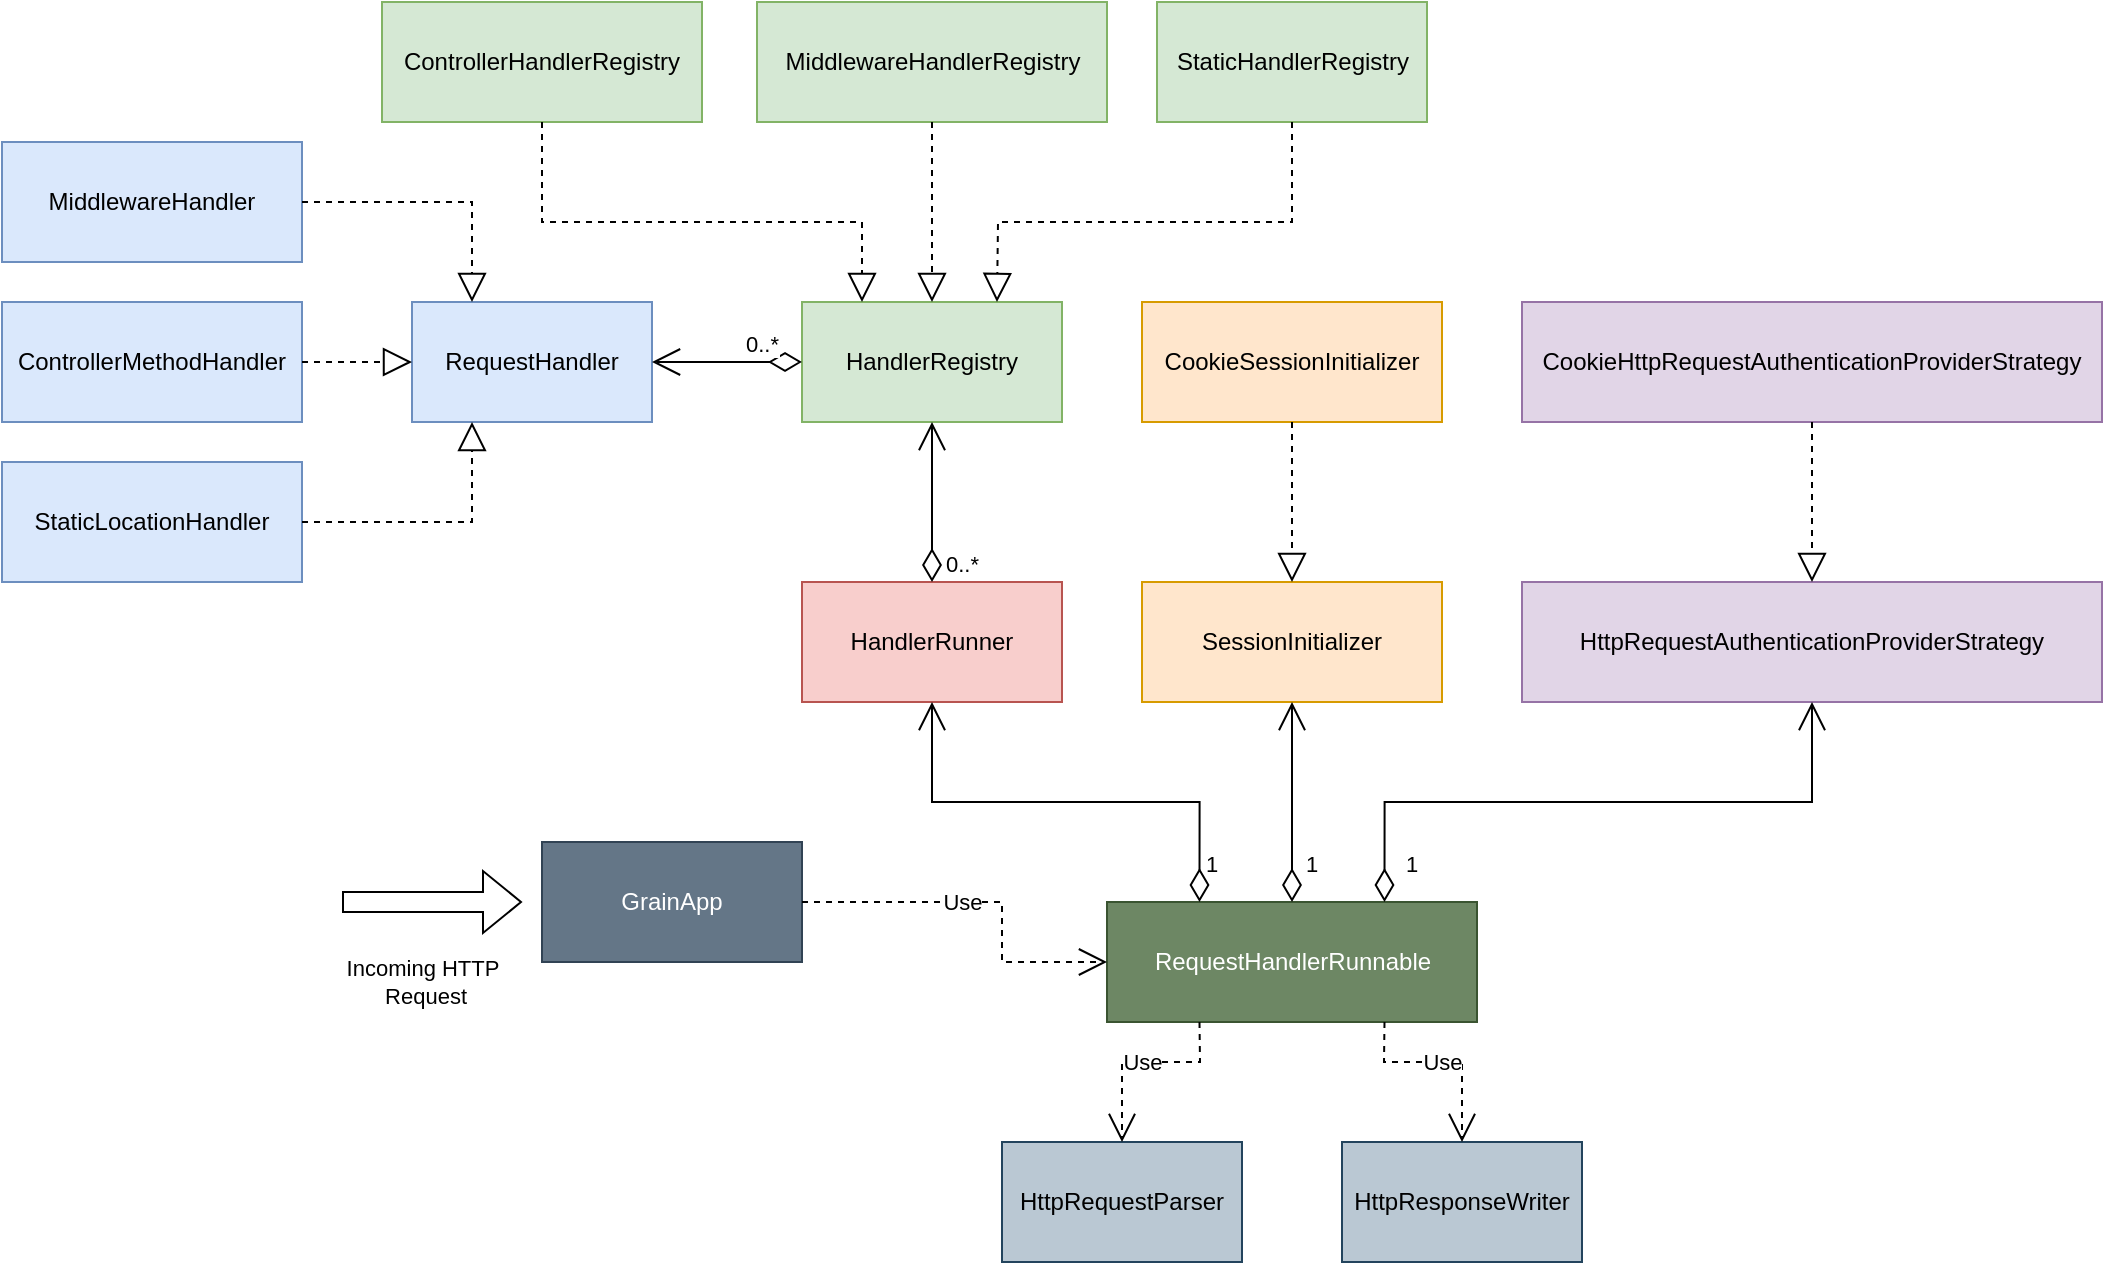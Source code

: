 <mxfile version="20.4.1" type="device"><diagram id="QOPNewncNjG4JPw31x6B" name="Page-1"><mxGraphModel dx="1998" dy="1679" grid="1" gridSize="10" guides="1" tooltips="1" connect="1" arrows="1" fold="1" page="1" pageScale="1" pageWidth="850" pageHeight="1100" math="0" shadow="0"><root><mxCell id="0"/><mxCell id="1" parent="0"/><mxCell id="mrPN6nyuaI58hG2IlBpI-1" value="GrainApp" style="rounded=0;whiteSpace=wrap;html=1;fillColor=#647687;fontColor=#ffffff;strokeColor=#314354;" vertex="1" parent="1"><mxGeometry x="200" y="240" width="130" height="60" as="geometry"/></mxCell><mxCell id="mrPN6nyuaI58hG2IlBpI-2" value="RequestHandlerRunnable" style="rounded=0;whiteSpace=wrap;html=1;fillColor=#6d8764;fontColor=#ffffff;strokeColor=#3A5431;" vertex="1" parent="1"><mxGeometry x="482.5" y="270" width="185" height="60" as="geometry"/></mxCell><mxCell id="mrPN6nyuaI58hG2IlBpI-3" value="HandlerRunner" style="rounded=0;whiteSpace=wrap;html=1;fillColor=#f8cecc;strokeColor=#b85450;" vertex="1" parent="1"><mxGeometry x="330" y="110" width="130" height="60" as="geometry"/></mxCell><mxCell id="mrPN6nyuaI58hG2IlBpI-4" value="HandlerRegistry" style="rounded=0;whiteSpace=wrap;html=1;fillColor=#d5e8d4;strokeColor=#82b366;" vertex="1" parent="1"><mxGeometry x="330" y="-30" width="130" height="60" as="geometry"/></mxCell><mxCell id="mrPN6nyuaI58hG2IlBpI-5" value="ControllerHandlerRegistry" style="rounded=0;whiteSpace=wrap;html=1;fillColor=#d5e8d4;strokeColor=#82b366;" vertex="1" parent="1"><mxGeometry x="120" y="-180" width="160" height="60" as="geometry"/></mxCell><mxCell id="mrPN6nyuaI58hG2IlBpI-6" value="MiddlewareHandlerRegistry" style="rounded=0;whiteSpace=wrap;html=1;fillColor=#d5e8d4;strokeColor=#82b366;" vertex="1" parent="1"><mxGeometry x="307.5" y="-180" width="175" height="60" as="geometry"/></mxCell><mxCell id="mrPN6nyuaI58hG2IlBpI-7" value="StaticHandlerRegistry" style="rounded=0;whiteSpace=wrap;html=1;fillColor=#d5e8d4;strokeColor=#82b366;" vertex="1" parent="1"><mxGeometry x="507.5" y="-180" width="135" height="60" as="geometry"/></mxCell><mxCell id="mrPN6nyuaI58hG2IlBpI-8" value="RequestHandler" style="rounded=0;whiteSpace=wrap;html=1;fillColor=#dae8fc;strokeColor=#6c8ebf;" vertex="1" parent="1"><mxGeometry x="135" y="-30" width="120" height="60" as="geometry"/></mxCell><mxCell id="mrPN6nyuaI58hG2IlBpI-9" value="SessionInitializer" style="rounded=0;whiteSpace=wrap;html=1;fillColor=#ffe6cc;strokeColor=#d79b00;" vertex="1" parent="1"><mxGeometry x="500" y="110" width="150" height="60" as="geometry"/></mxCell><mxCell id="mrPN6nyuaI58hG2IlBpI-10" value="CookieSessionInitializer" style="rounded=0;whiteSpace=wrap;html=1;fillColor=#ffe6cc;strokeColor=#d79b00;" vertex="1" parent="1"><mxGeometry x="500" y="-30" width="150" height="60" as="geometry"/></mxCell><mxCell id="mrPN6nyuaI58hG2IlBpI-11" value="HttpRequestAuthenticationProviderStrategy" style="rounded=0;whiteSpace=wrap;html=1;fillColor=#e1d5e7;strokeColor=#9673a6;" vertex="1" parent="1"><mxGeometry x="690" y="110" width="290" height="60" as="geometry"/></mxCell><mxCell id="mrPN6nyuaI58hG2IlBpI-12" value="CookieHttpRequestAuthenticationProviderStrategy" style="rounded=0;whiteSpace=wrap;html=1;fillColor=#e1d5e7;strokeColor=#9673a6;" vertex="1" parent="1"><mxGeometry x="690" y="-30" width="290" height="60" as="geometry"/></mxCell><mxCell id="mrPN6nyuaI58hG2IlBpI-13" value="MiddlewareHandler" style="rounded=0;whiteSpace=wrap;html=1;fillColor=#dae8fc;strokeColor=#6c8ebf;" vertex="1" parent="1"><mxGeometry x="-70" y="-110" width="150" height="60" as="geometry"/></mxCell><mxCell id="mrPN6nyuaI58hG2IlBpI-14" value="ControllerMethodHandler" style="rounded=0;whiteSpace=wrap;html=1;fillColor=#dae8fc;strokeColor=#6c8ebf;" vertex="1" parent="1"><mxGeometry x="-70" y="-30" width="150" height="60" as="geometry"/></mxCell><mxCell id="mrPN6nyuaI58hG2IlBpI-15" value="StaticLocationHandler" style="rounded=0;whiteSpace=wrap;html=1;fillColor=#dae8fc;strokeColor=#6c8ebf;" vertex="1" parent="1"><mxGeometry x="-70" y="50" width="150" height="60" as="geometry"/></mxCell><mxCell id="mrPN6nyuaI58hG2IlBpI-16" value="0..*" style="endArrow=open;html=1;endSize=12;startArrow=diamondThin;startSize=14;startFill=0;edgeStyle=orthogonalEdgeStyle;align=left;verticalAlign=bottom;rounded=0;exitX=0;exitY=0.5;exitDx=0;exitDy=0;entryX=1;entryY=0.5;entryDx=0;entryDy=0;" edge="1" parent="1" source="mrPN6nyuaI58hG2IlBpI-4" target="mrPN6nyuaI58hG2IlBpI-8"><mxGeometry x="-0.2" relative="1" as="geometry"><mxPoint x="270" y="180" as="sourcePoint"/><mxPoint x="430" y="180" as="targetPoint"/><mxPoint as="offset"/></mxGeometry></mxCell><mxCell id="mrPN6nyuaI58hG2IlBpI-26" value="" style="endArrow=block;dashed=1;endFill=0;endSize=12;html=1;rounded=0;exitX=1;exitY=0.5;exitDx=0;exitDy=0;entryX=0.25;entryY=1;entryDx=0;entryDy=0;" edge="1" parent="1" source="mrPN6nyuaI58hG2IlBpI-15" target="mrPN6nyuaI58hG2IlBpI-8"><mxGeometry width="160" relative="1" as="geometry"><mxPoint x="270" y="80" as="sourcePoint"/><mxPoint x="430" y="80" as="targetPoint"/><Array as="points"><mxPoint x="165" y="80"/></Array></mxGeometry></mxCell><mxCell id="mrPN6nyuaI58hG2IlBpI-27" value="" style="endArrow=block;dashed=1;endFill=0;endSize=12;html=1;rounded=0;exitX=1;exitY=0.5;exitDx=0;exitDy=0;entryX=0;entryY=0.5;entryDx=0;entryDy=0;" edge="1" parent="1" source="mrPN6nyuaI58hG2IlBpI-14" target="mrPN6nyuaI58hG2IlBpI-8"><mxGeometry width="160" relative="1" as="geometry"><mxPoint x="270" y="80" as="sourcePoint"/><mxPoint x="430" y="80" as="targetPoint"/></mxGeometry></mxCell><mxCell id="mrPN6nyuaI58hG2IlBpI-28" value="" style="endArrow=block;dashed=1;endFill=0;endSize=12;html=1;rounded=0;exitX=1;exitY=0.5;exitDx=0;exitDy=0;entryX=0.25;entryY=0;entryDx=0;entryDy=0;" edge="1" parent="1" source="mrPN6nyuaI58hG2IlBpI-13" target="mrPN6nyuaI58hG2IlBpI-8"><mxGeometry width="160" relative="1" as="geometry"><mxPoint x="270" y="80" as="sourcePoint"/><mxPoint x="430" y="80" as="targetPoint"/><Array as="points"><mxPoint x="165" y="-80"/></Array></mxGeometry></mxCell><mxCell id="mrPN6nyuaI58hG2IlBpI-34" value="" style="endArrow=block;dashed=1;endFill=0;endSize=12;html=1;rounded=0;exitX=0.5;exitY=1;exitDx=0;exitDy=0;" edge="1" parent="1" source="mrPN6nyuaI58hG2IlBpI-5"><mxGeometry width="160" relative="1" as="geometry"><mxPoint x="180" y="-130" as="sourcePoint"/><mxPoint x="360" y="-30" as="targetPoint"/><Array as="points"><mxPoint x="200" y="-70"/><mxPoint x="360" y="-70"/></Array></mxGeometry></mxCell><mxCell id="mrPN6nyuaI58hG2IlBpI-35" value="" style="endArrow=block;dashed=1;endFill=0;endSize=12;html=1;rounded=0;exitX=0.5;exitY=1;exitDx=0;exitDy=0;entryX=0.5;entryY=0;entryDx=0;entryDy=0;" edge="1" parent="1" source="mrPN6nyuaI58hG2IlBpI-6" target="mrPN6nyuaI58hG2IlBpI-4"><mxGeometry width="160" relative="1" as="geometry"><mxPoint x="270" y="80" as="sourcePoint"/><mxPoint x="430" y="80" as="targetPoint"/></mxGeometry></mxCell><mxCell id="mrPN6nyuaI58hG2IlBpI-37" value="" style="endArrow=block;dashed=1;endFill=0;endSize=12;html=1;rounded=0;exitX=0.5;exitY=1;exitDx=0;exitDy=0;entryX=0.75;entryY=0;entryDx=0;entryDy=0;" edge="1" parent="1" source="mrPN6nyuaI58hG2IlBpI-7" target="mrPN6nyuaI58hG2IlBpI-4"><mxGeometry width="160" relative="1" as="geometry"><mxPoint x="270" y="80" as="sourcePoint"/><mxPoint x="430" y="80" as="targetPoint"/><Array as="points"><mxPoint x="575" y="-70"/><mxPoint x="428" y="-70"/></Array></mxGeometry></mxCell><mxCell id="mrPN6nyuaI58hG2IlBpI-39" value="0..*" style="endArrow=open;html=1;endSize=12;startArrow=diamondThin;startSize=14;startFill=0;edgeStyle=orthogonalEdgeStyle;align=left;verticalAlign=bottom;rounded=0;exitX=0.5;exitY=0;exitDx=0;exitDy=0;entryX=0.5;entryY=1;entryDx=0;entryDy=0;" edge="1" parent="1" source="mrPN6nyuaI58hG2IlBpI-3" target="mrPN6nyuaI58hG2IlBpI-4"><mxGeometry x="-1" y="-5" relative="1" as="geometry"><mxPoint x="270" y="80" as="sourcePoint"/><mxPoint x="430" y="80" as="targetPoint"/><mxPoint as="offset"/></mxGeometry></mxCell><mxCell id="mrPN6nyuaI58hG2IlBpI-41" value="" style="endArrow=block;dashed=1;endFill=0;endSize=12;html=1;rounded=0;exitX=0.5;exitY=1;exitDx=0;exitDy=0;" edge="1" parent="1" source="mrPN6nyuaI58hG2IlBpI-10" target="mrPN6nyuaI58hG2IlBpI-9"><mxGeometry width="160" relative="1" as="geometry"><mxPoint x="270" y="80" as="sourcePoint"/><mxPoint x="430" y="80" as="targetPoint"/></mxGeometry></mxCell><mxCell id="mrPN6nyuaI58hG2IlBpI-43" value="" style="endArrow=block;dashed=1;endFill=0;endSize=12;html=1;rounded=0;exitX=0.5;exitY=1;exitDx=0;exitDy=0;entryX=0.5;entryY=0;entryDx=0;entryDy=0;" edge="1" parent="1" source="mrPN6nyuaI58hG2IlBpI-12" target="mrPN6nyuaI58hG2IlBpI-11"><mxGeometry width="160" relative="1" as="geometry"><mxPoint x="270" y="80" as="sourcePoint"/><mxPoint x="430" y="80" as="targetPoint"/></mxGeometry></mxCell><mxCell id="mrPN6nyuaI58hG2IlBpI-49" value="Use" style="endArrow=open;endSize=12;dashed=1;html=1;rounded=0;exitX=1;exitY=0.5;exitDx=0;exitDy=0;entryX=0;entryY=0.5;entryDx=0;entryDy=0;" edge="1" parent="1" source="mrPN6nyuaI58hG2IlBpI-1" target="mrPN6nyuaI58hG2IlBpI-2"><mxGeometry x="-0.123" width="160" relative="1" as="geometry"><mxPoint x="347.5" y="270" as="sourcePoint"/><mxPoint x="507.5" y="270" as="targetPoint"/><Array as="points"><mxPoint x="430" y="270"/><mxPoint x="430" y="300"/></Array><mxPoint as="offset"/></mxGeometry></mxCell><mxCell id="mrPN6nyuaI58hG2IlBpI-53" value="1" style="endArrow=open;html=1;endSize=12;startArrow=diamondThin;startSize=14;startFill=0;edgeStyle=orthogonalEdgeStyle;align=left;verticalAlign=bottom;rounded=0;exitX=0.25;exitY=0;exitDx=0;exitDy=0;entryX=0.5;entryY=1;entryDx=0;entryDy=0;" edge="1" parent="1" source="mrPN6nyuaI58hG2IlBpI-2" target="mrPN6nyuaI58hG2IlBpI-3"><mxGeometry x="-0.914" y="-1" relative="1" as="geometry"><mxPoint x="425" y="200" as="sourcePoint"/><mxPoint x="585" y="200" as="targetPoint"/><mxPoint as="offset"/></mxGeometry></mxCell><mxCell id="mrPN6nyuaI58hG2IlBpI-54" value="1" style="endArrow=open;html=1;endSize=12;startArrow=diamondThin;startSize=14;startFill=0;edgeStyle=orthogonalEdgeStyle;align=left;verticalAlign=bottom;rounded=0;exitX=0.5;exitY=0;exitDx=0;exitDy=0;entryX=0.5;entryY=1;entryDx=0;entryDy=0;" edge="1" parent="1" source="mrPN6nyuaI58hG2IlBpI-2" target="mrPN6nyuaI58hG2IlBpI-9"><mxGeometry x="-0.8" y="-5" relative="1" as="geometry"><mxPoint x="420" y="140" as="sourcePoint"/><mxPoint x="580" y="140" as="targetPoint"/><mxPoint as="offset"/></mxGeometry></mxCell><mxCell id="mrPN6nyuaI58hG2IlBpI-55" value="1" style="endArrow=open;html=1;endSize=12;startArrow=diamondThin;startSize=14;startFill=0;edgeStyle=orthogonalEdgeStyle;align=left;verticalAlign=bottom;rounded=0;exitX=0.75;exitY=0;exitDx=0;exitDy=0;entryX=0.5;entryY=1;entryDx=0;entryDy=0;" edge="1" parent="1" source="mrPN6nyuaI58hG2IlBpI-2" target="mrPN6nyuaI58hG2IlBpI-11"><mxGeometry x="-0.936" y="-9" relative="1" as="geometry"><mxPoint x="420" y="140" as="sourcePoint"/><mxPoint x="580" y="140" as="targetPoint"/><mxPoint as="offset"/></mxGeometry></mxCell><mxCell id="mrPN6nyuaI58hG2IlBpI-57" value="HttpRequestParser" style="rounded=0;whiteSpace=wrap;html=1;fillColor=#bac8d3;strokeColor=#23445d;" vertex="1" parent="1"><mxGeometry x="430" y="390" width="120" height="60" as="geometry"/></mxCell><mxCell id="mrPN6nyuaI58hG2IlBpI-58" value="HttpResponseWriter" style="rounded=0;whiteSpace=wrap;html=1;fillColor=#bac8d3;strokeColor=#23445d;" vertex="1" parent="1"><mxGeometry x="600" y="390" width="120" height="60" as="geometry"/></mxCell><mxCell id="mrPN6nyuaI58hG2IlBpI-59" value="Use" style="endArrow=open;endSize=12;dashed=1;html=1;rounded=0;exitX=0.25;exitY=1;exitDx=0;exitDy=0;entryX=0.5;entryY=0;entryDx=0;entryDy=0;" edge="1" parent="1" source="mrPN6nyuaI58hG2IlBpI-2" target="mrPN6nyuaI58hG2IlBpI-57"><mxGeometry width="160" relative="1" as="geometry"><mxPoint x="370" y="240" as="sourcePoint"/><mxPoint x="530" y="240" as="targetPoint"/><Array as="points"><mxPoint x="529" y="350"/><mxPoint x="490" y="350"/></Array></mxGeometry></mxCell><mxCell id="mrPN6nyuaI58hG2IlBpI-60" value="Use" style="endArrow=open;endSize=12;dashed=1;html=1;rounded=0;exitX=0.75;exitY=1;exitDx=0;exitDy=0;entryX=0.5;entryY=0;entryDx=0;entryDy=0;" edge="1" parent="1" source="mrPN6nyuaI58hG2IlBpI-2" target="mrPN6nyuaI58hG2IlBpI-58"><mxGeometry width="160" relative="1" as="geometry"><mxPoint x="370" y="240" as="sourcePoint"/><mxPoint x="530" y="240" as="targetPoint"/><Array as="points"><mxPoint x="621" y="350"/><mxPoint x="660" y="350"/></Array></mxGeometry></mxCell><mxCell id="mrPN6nyuaI58hG2IlBpI-61" value="" style="shape=flexArrow;endArrow=classic;html=1;rounded=0;" edge="1" parent="1"><mxGeometry width="50" height="50" relative="1" as="geometry"><mxPoint x="100" y="270" as="sourcePoint"/><mxPoint x="190" y="270" as="targetPoint"/></mxGeometry></mxCell><mxCell id="mrPN6nyuaI58hG2IlBpI-62" value="Incoming HTTP&lt;br&gt;&amp;nbsp;Request" style="edgeLabel;html=1;align=center;verticalAlign=middle;resizable=0;points=[];" vertex="1" connectable="0" parent="mrPN6nyuaI58hG2IlBpI-61"><mxGeometry x="-0.193" y="-3" relative="1" as="geometry"><mxPoint x="3" y="37" as="offset"/></mxGeometry></mxCell></root></mxGraphModel></diagram></mxfile>